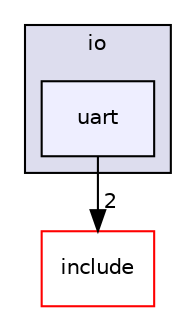 digraph "D:/Pool/eclipse-workspace_aarch64/newspace/raspiOS/src/io/uart" {
  compound=true
  node [ fontsize="10", fontname="Helvetica"];
  edge [ labelfontsize="10", labelfontname="Helvetica"];
  subgraph clusterdir_c184e51c84f2c3f0345bbc8a0d75d3e1 {
    graph [ bgcolor="#ddddee", pencolor="black", label="io" fontname="Helvetica", fontsize="10", URL="dir_c184e51c84f2c3f0345bbc8a0d75d3e1.html"]
  dir_bea3fffa057b0d6d3c1ffb3c8f816130 [shape=box, label="uart", style="filled", fillcolor="#eeeeff", pencolor="black", URL="dir_bea3fffa057b0d6d3c1ffb3c8f816130.html"];
  }
  dir_d44c64559bbebec7f509842c48db8b23 [shape=box label="include" fillcolor="white" style="filled" color="red" URL="dir_d44c64559bbebec7f509842c48db8b23.html"];
  dir_bea3fffa057b0d6d3c1ffb3c8f816130->dir_d44c64559bbebec7f509842c48db8b23 [headlabel="2", labeldistance=1.5 headhref="dir_000043_000000.html"];
}
